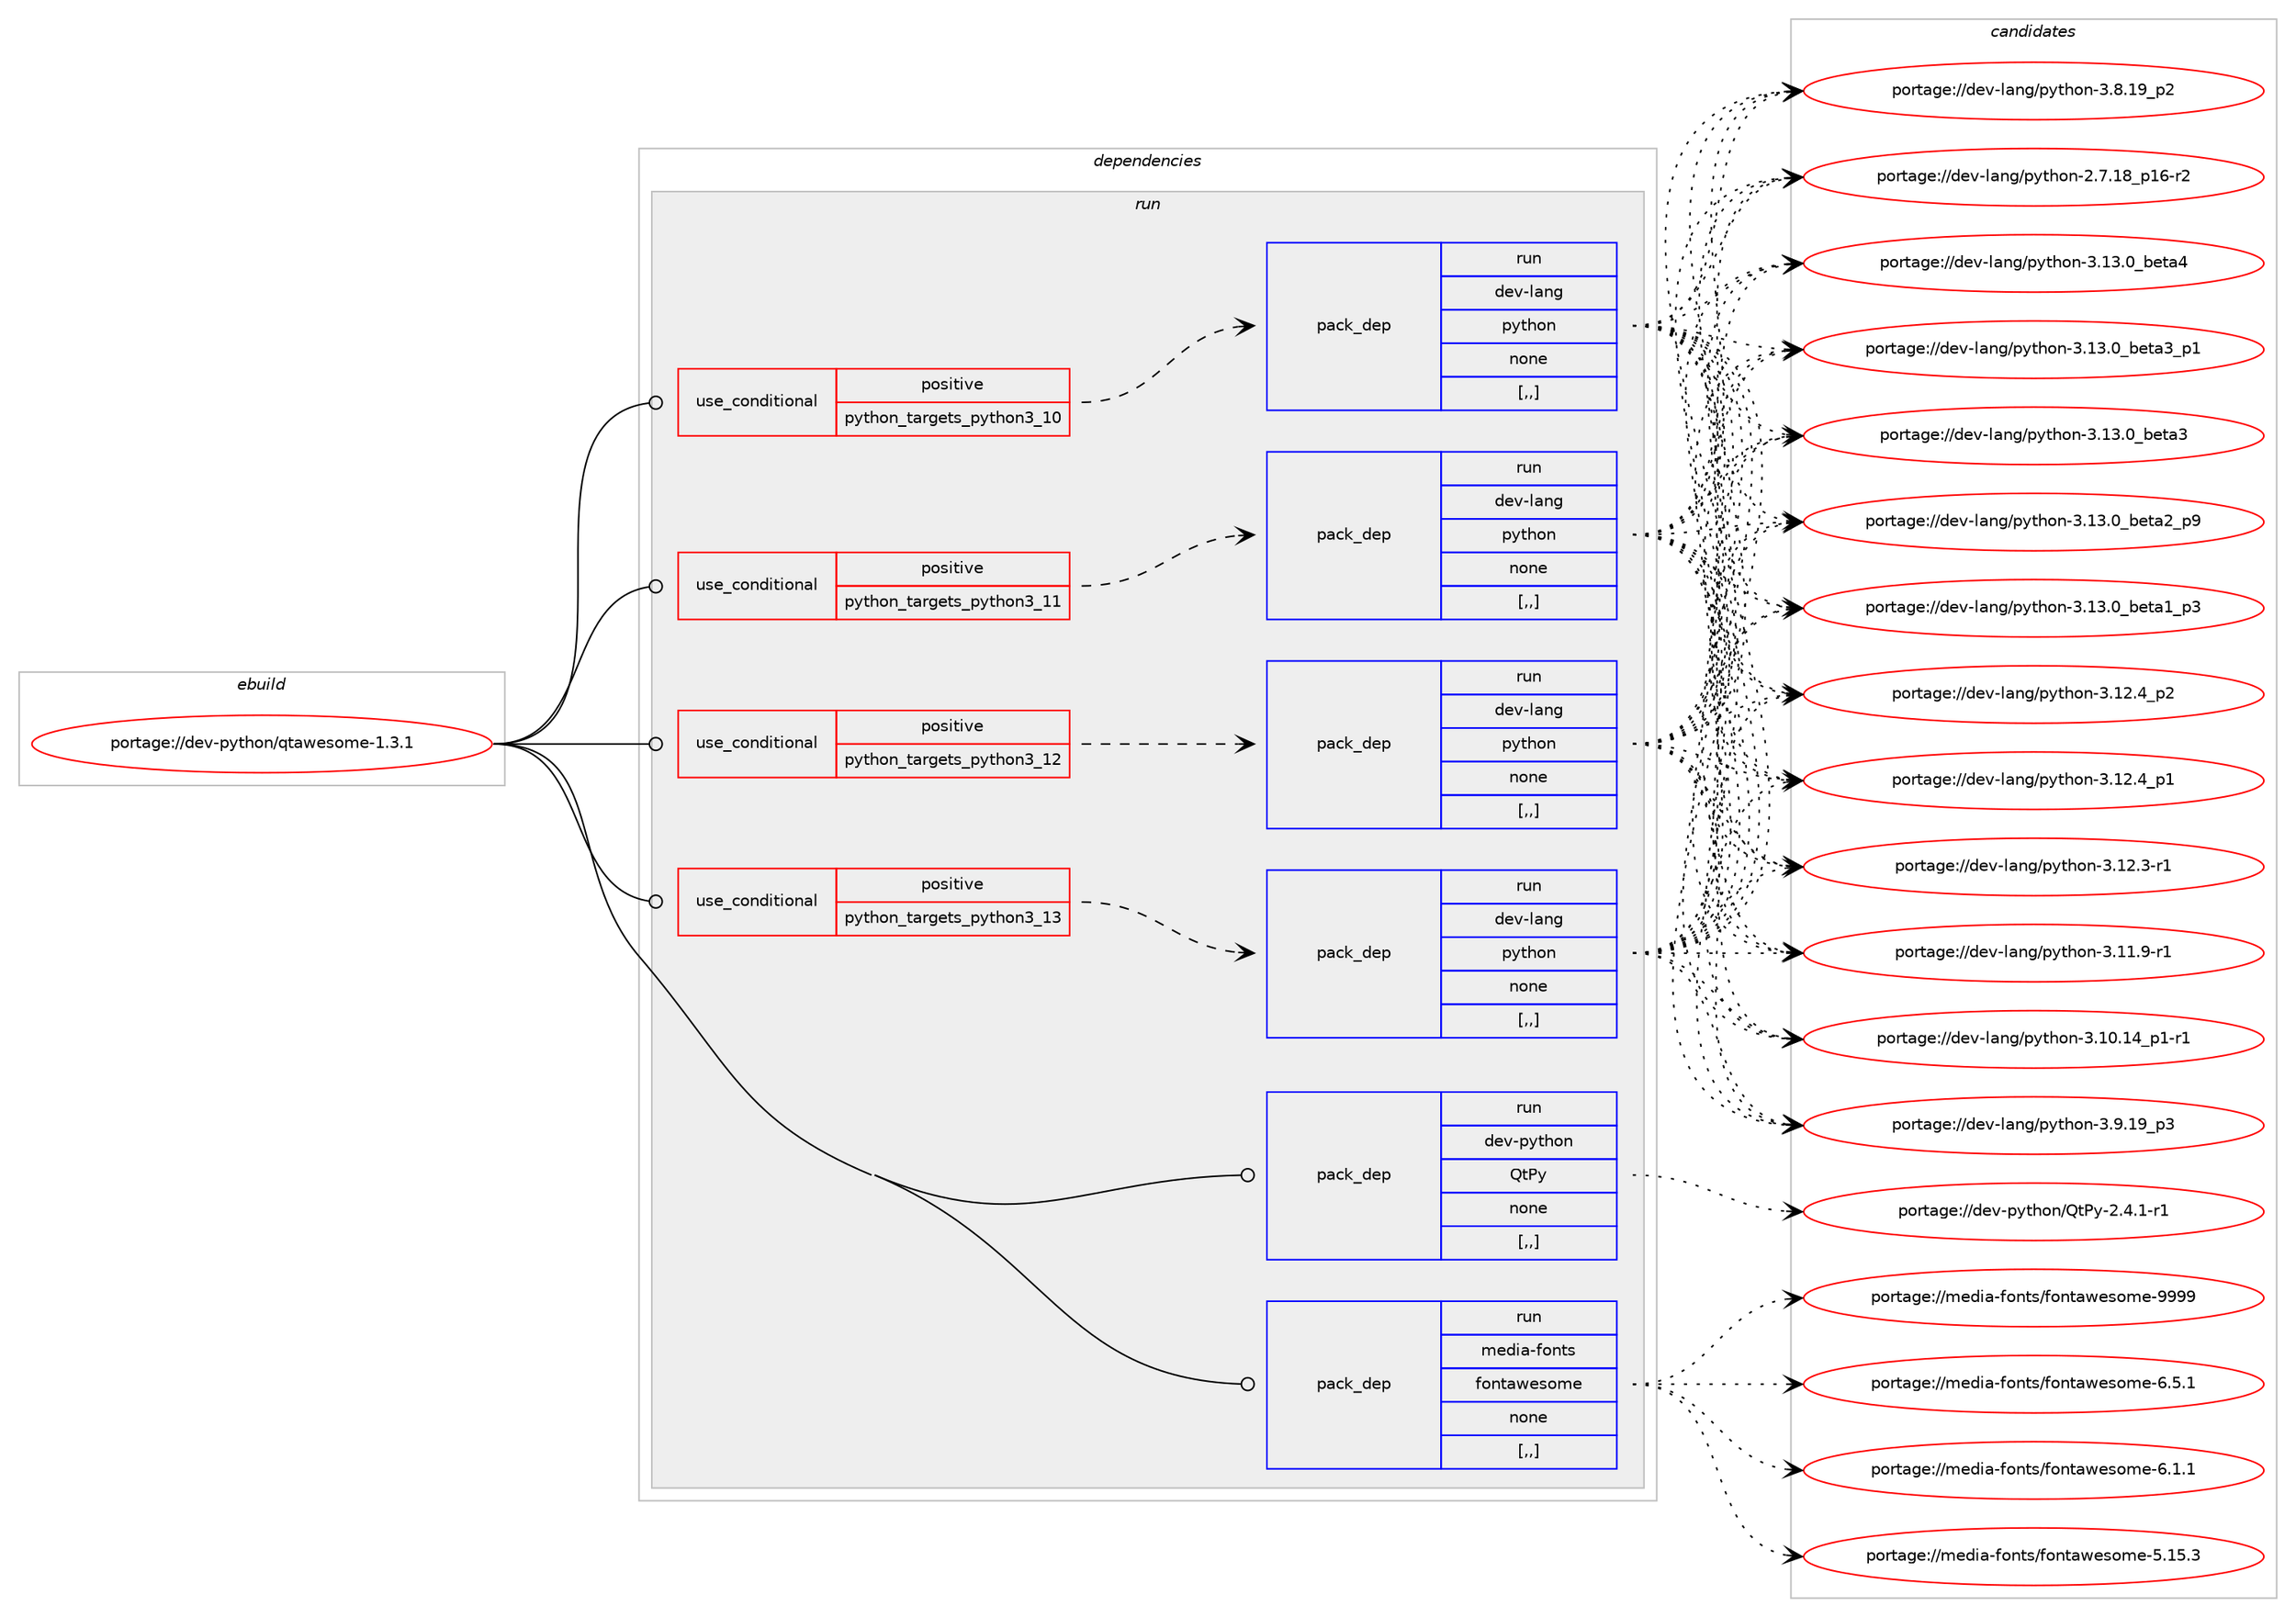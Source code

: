 digraph prolog {

# *************
# Graph options
# *************

newrank=true;
concentrate=true;
compound=true;
graph [rankdir=LR,fontname=Helvetica,fontsize=10,ranksep=1.5];#, ranksep=2.5, nodesep=0.2];
edge  [arrowhead=vee];
node  [fontname=Helvetica,fontsize=10];

# **********
# The ebuild
# **********

subgraph cluster_leftcol {
color=gray;
label=<<i>ebuild</i>>;
id [label="portage://dev-python/qtawesome-1.3.1", color=red, width=4, href="../dev-python/qtawesome-1.3.1.svg"];
}

# ****************
# The dependencies
# ****************

subgraph cluster_midcol {
color=gray;
label=<<i>dependencies</i>>;
subgraph cluster_compile {
fillcolor="#eeeeee";
style=filled;
label=<<i>compile</i>>;
}
subgraph cluster_compileandrun {
fillcolor="#eeeeee";
style=filled;
label=<<i>compile and run</i>>;
}
subgraph cluster_run {
fillcolor="#eeeeee";
style=filled;
label=<<i>run</i>>;
subgraph cond38842 {
dependency161613 [label=<<TABLE BORDER="0" CELLBORDER="1" CELLSPACING="0" CELLPADDING="4"><TR><TD ROWSPAN="3" CELLPADDING="10">use_conditional</TD></TR><TR><TD>positive</TD></TR><TR><TD>python_targets_python3_10</TD></TR></TABLE>>, shape=none, color=red];
subgraph pack121499 {
dependency161614 [label=<<TABLE BORDER="0" CELLBORDER="1" CELLSPACING="0" CELLPADDING="4" WIDTH="220"><TR><TD ROWSPAN="6" CELLPADDING="30">pack_dep</TD></TR><TR><TD WIDTH="110">run</TD></TR><TR><TD>dev-lang</TD></TR><TR><TD>python</TD></TR><TR><TD>none</TD></TR><TR><TD>[,,]</TD></TR></TABLE>>, shape=none, color=blue];
}
dependency161613:e -> dependency161614:w [weight=20,style="dashed",arrowhead="vee"];
}
id:e -> dependency161613:w [weight=20,style="solid",arrowhead="odot"];
subgraph cond38843 {
dependency161615 [label=<<TABLE BORDER="0" CELLBORDER="1" CELLSPACING="0" CELLPADDING="4"><TR><TD ROWSPAN="3" CELLPADDING="10">use_conditional</TD></TR><TR><TD>positive</TD></TR><TR><TD>python_targets_python3_11</TD></TR></TABLE>>, shape=none, color=red];
subgraph pack121500 {
dependency161616 [label=<<TABLE BORDER="0" CELLBORDER="1" CELLSPACING="0" CELLPADDING="4" WIDTH="220"><TR><TD ROWSPAN="6" CELLPADDING="30">pack_dep</TD></TR><TR><TD WIDTH="110">run</TD></TR><TR><TD>dev-lang</TD></TR><TR><TD>python</TD></TR><TR><TD>none</TD></TR><TR><TD>[,,]</TD></TR></TABLE>>, shape=none, color=blue];
}
dependency161615:e -> dependency161616:w [weight=20,style="dashed",arrowhead="vee"];
}
id:e -> dependency161615:w [weight=20,style="solid",arrowhead="odot"];
subgraph cond38844 {
dependency161617 [label=<<TABLE BORDER="0" CELLBORDER="1" CELLSPACING="0" CELLPADDING="4"><TR><TD ROWSPAN="3" CELLPADDING="10">use_conditional</TD></TR><TR><TD>positive</TD></TR><TR><TD>python_targets_python3_12</TD></TR></TABLE>>, shape=none, color=red];
subgraph pack121501 {
dependency161618 [label=<<TABLE BORDER="0" CELLBORDER="1" CELLSPACING="0" CELLPADDING="4" WIDTH="220"><TR><TD ROWSPAN="6" CELLPADDING="30">pack_dep</TD></TR><TR><TD WIDTH="110">run</TD></TR><TR><TD>dev-lang</TD></TR><TR><TD>python</TD></TR><TR><TD>none</TD></TR><TR><TD>[,,]</TD></TR></TABLE>>, shape=none, color=blue];
}
dependency161617:e -> dependency161618:w [weight=20,style="dashed",arrowhead="vee"];
}
id:e -> dependency161617:w [weight=20,style="solid",arrowhead="odot"];
subgraph cond38845 {
dependency161619 [label=<<TABLE BORDER="0" CELLBORDER="1" CELLSPACING="0" CELLPADDING="4"><TR><TD ROWSPAN="3" CELLPADDING="10">use_conditional</TD></TR><TR><TD>positive</TD></TR><TR><TD>python_targets_python3_13</TD></TR></TABLE>>, shape=none, color=red];
subgraph pack121502 {
dependency161620 [label=<<TABLE BORDER="0" CELLBORDER="1" CELLSPACING="0" CELLPADDING="4" WIDTH="220"><TR><TD ROWSPAN="6" CELLPADDING="30">pack_dep</TD></TR><TR><TD WIDTH="110">run</TD></TR><TR><TD>dev-lang</TD></TR><TR><TD>python</TD></TR><TR><TD>none</TD></TR><TR><TD>[,,]</TD></TR></TABLE>>, shape=none, color=blue];
}
dependency161619:e -> dependency161620:w [weight=20,style="dashed",arrowhead="vee"];
}
id:e -> dependency161619:w [weight=20,style="solid",arrowhead="odot"];
subgraph pack121503 {
dependency161621 [label=<<TABLE BORDER="0" CELLBORDER="1" CELLSPACING="0" CELLPADDING="4" WIDTH="220"><TR><TD ROWSPAN="6" CELLPADDING="30">pack_dep</TD></TR><TR><TD WIDTH="110">run</TD></TR><TR><TD>dev-python</TD></TR><TR><TD>QtPy</TD></TR><TR><TD>none</TD></TR><TR><TD>[,,]</TD></TR></TABLE>>, shape=none, color=blue];
}
id:e -> dependency161621:w [weight=20,style="solid",arrowhead="odot"];
subgraph pack121504 {
dependency161622 [label=<<TABLE BORDER="0" CELLBORDER="1" CELLSPACING="0" CELLPADDING="4" WIDTH="220"><TR><TD ROWSPAN="6" CELLPADDING="30">pack_dep</TD></TR><TR><TD WIDTH="110">run</TD></TR><TR><TD>media-fonts</TD></TR><TR><TD>fontawesome</TD></TR><TR><TD>none</TD></TR><TR><TD>[,,]</TD></TR></TABLE>>, shape=none, color=blue];
}
id:e -> dependency161622:w [weight=20,style="solid",arrowhead="odot"];
}
}

# **************
# The candidates
# **************

subgraph cluster_choices {
rank=same;
color=gray;
label=<<i>candidates</i>>;

subgraph choice121499 {
color=black;
nodesep=1;
choice1001011184510897110103471121211161041111104551464951464895981011169752 [label="portage://dev-lang/python-3.13.0_beta4", color=red, width=4,href="../dev-lang/python-3.13.0_beta4.svg"];
choice10010111845108971101034711212111610411111045514649514648959810111697519511249 [label="portage://dev-lang/python-3.13.0_beta3_p1", color=red, width=4,href="../dev-lang/python-3.13.0_beta3_p1.svg"];
choice1001011184510897110103471121211161041111104551464951464895981011169751 [label="portage://dev-lang/python-3.13.0_beta3", color=red, width=4,href="../dev-lang/python-3.13.0_beta3.svg"];
choice10010111845108971101034711212111610411111045514649514648959810111697509511257 [label="portage://dev-lang/python-3.13.0_beta2_p9", color=red, width=4,href="../dev-lang/python-3.13.0_beta2_p9.svg"];
choice10010111845108971101034711212111610411111045514649514648959810111697499511251 [label="portage://dev-lang/python-3.13.0_beta1_p3", color=red, width=4,href="../dev-lang/python-3.13.0_beta1_p3.svg"];
choice100101118451089711010347112121116104111110455146495046529511250 [label="portage://dev-lang/python-3.12.4_p2", color=red, width=4,href="../dev-lang/python-3.12.4_p2.svg"];
choice100101118451089711010347112121116104111110455146495046529511249 [label="portage://dev-lang/python-3.12.4_p1", color=red, width=4,href="../dev-lang/python-3.12.4_p1.svg"];
choice100101118451089711010347112121116104111110455146495046514511449 [label="portage://dev-lang/python-3.12.3-r1", color=red, width=4,href="../dev-lang/python-3.12.3-r1.svg"];
choice100101118451089711010347112121116104111110455146494946574511449 [label="portage://dev-lang/python-3.11.9-r1", color=red, width=4,href="../dev-lang/python-3.11.9-r1.svg"];
choice100101118451089711010347112121116104111110455146494846495295112494511449 [label="portage://dev-lang/python-3.10.14_p1-r1", color=red, width=4,href="../dev-lang/python-3.10.14_p1-r1.svg"];
choice100101118451089711010347112121116104111110455146574649579511251 [label="portage://dev-lang/python-3.9.19_p3", color=red, width=4,href="../dev-lang/python-3.9.19_p3.svg"];
choice100101118451089711010347112121116104111110455146564649579511250 [label="portage://dev-lang/python-3.8.19_p2", color=red, width=4,href="../dev-lang/python-3.8.19_p2.svg"];
choice100101118451089711010347112121116104111110455046554649569511249544511450 [label="portage://dev-lang/python-2.7.18_p16-r2", color=red, width=4,href="../dev-lang/python-2.7.18_p16-r2.svg"];
dependency161614:e -> choice1001011184510897110103471121211161041111104551464951464895981011169752:w [style=dotted,weight="100"];
dependency161614:e -> choice10010111845108971101034711212111610411111045514649514648959810111697519511249:w [style=dotted,weight="100"];
dependency161614:e -> choice1001011184510897110103471121211161041111104551464951464895981011169751:w [style=dotted,weight="100"];
dependency161614:e -> choice10010111845108971101034711212111610411111045514649514648959810111697509511257:w [style=dotted,weight="100"];
dependency161614:e -> choice10010111845108971101034711212111610411111045514649514648959810111697499511251:w [style=dotted,weight="100"];
dependency161614:e -> choice100101118451089711010347112121116104111110455146495046529511250:w [style=dotted,weight="100"];
dependency161614:e -> choice100101118451089711010347112121116104111110455146495046529511249:w [style=dotted,weight="100"];
dependency161614:e -> choice100101118451089711010347112121116104111110455146495046514511449:w [style=dotted,weight="100"];
dependency161614:e -> choice100101118451089711010347112121116104111110455146494946574511449:w [style=dotted,weight="100"];
dependency161614:e -> choice100101118451089711010347112121116104111110455146494846495295112494511449:w [style=dotted,weight="100"];
dependency161614:e -> choice100101118451089711010347112121116104111110455146574649579511251:w [style=dotted,weight="100"];
dependency161614:e -> choice100101118451089711010347112121116104111110455146564649579511250:w [style=dotted,weight="100"];
dependency161614:e -> choice100101118451089711010347112121116104111110455046554649569511249544511450:w [style=dotted,weight="100"];
}
subgraph choice121500 {
color=black;
nodesep=1;
choice1001011184510897110103471121211161041111104551464951464895981011169752 [label="portage://dev-lang/python-3.13.0_beta4", color=red, width=4,href="../dev-lang/python-3.13.0_beta4.svg"];
choice10010111845108971101034711212111610411111045514649514648959810111697519511249 [label="portage://dev-lang/python-3.13.0_beta3_p1", color=red, width=4,href="../dev-lang/python-3.13.0_beta3_p1.svg"];
choice1001011184510897110103471121211161041111104551464951464895981011169751 [label="portage://dev-lang/python-3.13.0_beta3", color=red, width=4,href="../dev-lang/python-3.13.0_beta3.svg"];
choice10010111845108971101034711212111610411111045514649514648959810111697509511257 [label="portage://dev-lang/python-3.13.0_beta2_p9", color=red, width=4,href="../dev-lang/python-3.13.0_beta2_p9.svg"];
choice10010111845108971101034711212111610411111045514649514648959810111697499511251 [label="portage://dev-lang/python-3.13.0_beta1_p3", color=red, width=4,href="../dev-lang/python-3.13.0_beta1_p3.svg"];
choice100101118451089711010347112121116104111110455146495046529511250 [label="portage://dev-lang/python-3.12.4_p2", color=red, width=4,href="../dev-lang/python-3.12.4_p2.svg"];
choice100101118451089711010347112121116104111110455146495046529511249 [label="portage://dev-lang/python-3.12.4_p1", color=red, width=4,href="../dev-lang/python-3.12.4_p1.svg"];
choice100101118451089711010347112121116104111110455146495046514511449 [label="portage://dev-lang/python-3.12.3-r1", color=red, width=4,href="../dev-lang/python-3.12.3-r1.svg"];
choice100101118451089711010347112121116104111110455146494946574511449 [label="portage://dev-lang/python-3.11.9-r1", color=red, width=4,href="../dev-lang/python-3.11.9-r1.svg"];
choice100101118451089711010347112121116104111110455146494846495295112494511449 [label="portage://dev-lang/python-3.10.14_p1-r1", color=red, width=4,href="../dev-lang/python-3.10.14_p1-r1.svg"];
choice100101118451089711010347112121116104111110455146574649579511251 [label="portage://dev-lang/python-3.9.19_p3", color=red, width=4,href="../dev-lang/python-3.9.19_p3.svg"];
choice100101118451089711010347112121116104111110455146564649579511250 [label="portage://dev-lang/python-3.8.19_p2", color=red, width=4,href="../dev-lang/python-3.8.19_p2.svg"];
choice100101118451089711010347112121116104111110455046554649569511249544511450 [label="portage://dev-lang/python-2.7.18_p16-r2", color=red, width=4,href="../dev-lang/python-2.7.18_p16-r2.svg"];
dependency161616:e -> choice1001011184510897110103471121211161041111104551464951464895981011169752:w [style=dotted,weight="100"];
dependency161616:e -> choice10010111845108971101034711212111610411111045514649514648959810111697519511249:w [style=dotted,weight="100"];
dependency161616:e -> choice1001011184510897110103471121211161041111104551464951464895981011169751:w [style=dotted,weight="100"];
dependency161616:e -> choice10010111845108971101034711212111610411111045514649514648959810111697509511257:w [style=dotted,weight="100"];
dependency161616:e -> choice10010111845108971101034711212111610411111045514649514648959810111697499511251:w [style=dotted,weight="100"];
dependency161616:e -> choice100101118451089711010347112121116104111110455146495046529511250:w [style=dotted,weight="100"];
dependency161616:e -> choice100101118451089711010347112121116104111110455146495046529511249:w [style=dotted,weight="100"];
dependency161616:e -> choice100101118451089711010347112121116104111110455146495046514511449:w [style=dotted,weight="100"];
dependency161616:e -> choice100101118451089711010347112121116104111110455146494946574511449:w [style=dotted,weight="100"];
dependency161616:e -> choice100101118451089711010347112121116104111110455146494846495295112494511449:w [style=dotted,weight="100"];
dependency161616:e -> choice100101118451089711010347112121116104111110455146574649579511251:w [style=dotted,weight="100"];
dependency161616:e -> choice100101118451089711010347112121116104111110455146564649579511250:w [style=dotted,weight="100"];
dependency161616:e -> choice100101118451089711010347112121116104111110455046554649569511249544511450:w [style=dotted,weight="100"];
}
subgraph choice121501 {
color=black;
nodesep=1;
choice1001011184510897110103471121211161041111104551464951464895981011169752 [label="portage://dev-lang/python-3.13.0_beta4", color=red, width=4,href="../dev-lang/python-3.13.0_beta4.svg"];
choice10010111845108971101034711212111610411111045514649514648959810111697519511249 [label="portage://dev-lang/python-3.13.0_beta3_p1", color=red, width=4,href="../dev-lang/python-3.13.0_beta3_p1.svg"];
choice1001011184510897110103471121211161041111104551464951464895981011169751 [label="portage://dev-lang/python-3.13.0_beta3", color=red, width=4,href="../dev-lang/python-3.13.0_beta3.svg"];
choice10010111845108971101034711212111610411111045514649514648959810111697509511257 [label="portage://dev-lang/python-3.13.0_beta2_p9", color=red, width=4,href="../dev-lang/python-3.13.0_beta2_p9.svg"];
choice10010111845108971101034711212111610411111045514649514648959810111697499511251 [label="portage://dev-lang/python-3.13.0_beta1_p3", color=red, width=4,href="../dev-lang/python-3.13.0_beta1_p3.svg"];
choice100101118451089711010347112121116104111110455146495046529511250 [label="portage://dev-lang/python-3.12.4_p2", color=red, width=4,href="../dev-lang/python-3.12.4_p2.svg"];
choice100101118451089711010347112121116104111110455146495046529511249 [label="portage://dev-lang/python-3.12.4_p1", color=red, width=4,href="../dev-lang/python-3.12.4_p1.svg"];
choice100101118451089711010347112121116104111110455146495046514511449 [label="portage://dev-lang/python-3.12.3-r1", color=red, width=4,href="../dev-lang/python-3.12.3-r1.svg"];
choice100101118451089711010347112121116104111110455146494946574511449 [label="portage://dev-lang/python-3.11.9-r1", color=red, width=4,href="../dev-lang/python-3.11.9-r1.svg"];
choice100101118451089711010347112121116104111110455146494846495295112494511449 [label="portage://dev-lang/python-3.10.14_p1-r1", color=red, width=4,href="../dev-lang/python-3.10.14_p1-r1.svg"];
choice100101118451089711010347112121116104111110455146574649579511251 [label="portage://dev-lang/python-3.9.19_p3", color=red, width=4,href="../dev-lang/python-3.9.19_p3.svg"];
choice100101118451089711010347112121116104111110455146564649579511250 [label="portage://dev-lang/python-3.8.19_p2", color=red, width=4,href="../dev-lang/python-3.8.19_p2.svg"];
choice100101118451089711010347112121116104111110455046554649569511249544511450 [label="portage://dev-lang/python-2.7.18_p16-r2", color=red, width=4,href="../dev-lang/python-2.7.18_p16-r2.svg"];
dependency161618:e -> choice1001011184510897110103471121211161041111104551464951464895981011169752:w [style=dotted,weight="100"];
dependency161618:e -> choice10010111845108971101034711212111610411111045514649514648959810111697519511249:w [style=dotted,weight="100"];
dependency161618:e -> choice1001011184510897110103471121211161041111104551464951464895981011169751:w [style=dotted,weight="100"];
dependency161618:e -> choice10010111845108971101034711212111610411111045514649514648959810111697509511257:w [style=dotted,weight="100"];
dependency161618:e -> choice10010111845108971101034711212111610411111045514649514648959810111697499511251:w [style=dotted,weight="100"];
dependency161618:e -> choice100101118451089711010347112121116104111110455146495046529511250:w [style=dotted,weight="100"];
dependency161618:e -> choice100101118451089711010347112121116104111110455146495046529511249:w [style=dotted,weight="100"];
dependency161618:e -> choice100101118451089711010347112121116104111110455146495046514511449:w [style=dotted,weight="100"];
dependency161618:e -> choice100101118451089711010347112121116104111110455146494946574511449:w [style=dotted,weight="100"];
dependency161618:e -> choice100101118451089711010347112121116104111110455146494846495295112494511449:w [style=dotted,weight="100"];
dependency161618:e -> choice100101118451089711010347112121116104111110455146574649579511251:w [style=dotted,weight="100"];
dependency161618:e -> choice100101118451089711010347112121116104111110455146564649579511250:w [style=dotted,weight="100"];
dependency161618:e -> choice100101118451089711010347112121116104111110455046554649569511249544511450:w [style=dotted,weight="100"];
}
subgraph choice121502 {
color=black;
nodesep=1;
choice1001011184510897110103471121211161041111104551464951464895981011169752 [label="portage://dev-lang/python-3.13.0_beta4", color=red, width=4,href="../dev-lang/python-3.13.0_beta4.svg"];
choice10010111845108971101034711212111610411111045514649514648959810111697519511249 [label="portage://dev-lang/python-3.13.0_beta3_p1", color=red, width=4,href="../dev-lang/python-3.13.0_beta3_p1.svg"];
choice1001011184510897110103471121211161041111104551464951464895981011169751 [label="portage://dev-lang/python-3.13.0_beta3", color=red, width=4,href="../dev-lang/python-3.13.0_beta3.svg"];
choice10010111845108971101034711212111610411111045514649514648959810111697509511257 [label="portage://dev-lang/python-3.13.0_beta2_p9", color=red, width=4,href="../dev-lang/python-3.13.0_beta2_p9.svg"];
choice10010111845108971101034711212111610411111045514649514648959810111697499511251 [label="portage://dev-lang/python-3.13.0_beta1_p3", color=red, width=4,href="../dev-lang/python-3.13.0_beta1_p3.svg"];
choice100101118451089711010347112121116104111110455146495046529511250 [label="portage://dev-lang/python-3.12.4_p2", color=red, width=4,href="../dev-lang/python-3.12.4_p2.svg"];
choice100101118451089711010347112121116104111110455146495046529511249 [label="portage://dev-lang/python-3.12.4_p1", color=red, width=4,href="../dev-lang/python-3.12.4_p1.svg"];
choice100101118451089711010347112121116104111110455146495046514511449 [label="portage://dev-lang/python-3.12.3-r1", color=red, width=4,href="../dev-lang/python-3.12.3-r1.svg"];
choice100101118451089711010347112121116104111110455146494946574511449 [label="portage://dev-lang/python-3.11.9-r1", color=red, width=4,href="../dev-lang/python-3.11.9-r1.svg"];
choice100101118451089711010347112121116104111110455146494846495295112494511449 [label="portage://dev-lang/python-3.10.14_p1-r1", color=red, width=4,href="../dev-lang/python-3.10.14_p1-r1.svg"];
choice100101118451089711010347112121116104111110455146574649579511251 [label="portage://dev-lang/python-3.9.19_p3", color=red, width=4,href="../dev-lang/python-3.9.19_p3.svg"];
choice100101118451089711010347112121116104111110455146564649579511250 [label="portage://dev-lang/python-3.8.19_p2", color=red, width=4,href="../dev-lang/python-3.8.19_p2.svg"];
choice100101118451089711010347112121116104111110455046554649569511249544511450 [label="portage://dev-lang/python-2.7.18_p16-r2", color=red, width=4,href="../dev-lang/python-2.7.18_p16-r2.svg"];
dependency161620:e -> choice1001011184510897110103471121211161041111104551464951464895981011169752:w [style=dotted,weight="100"];
dependency161620:e -> choice10010111845108971101034711212111610411111045514649514648959810111697519511249:w [style=dotted,weight="100"];
dependency161620:e -> choice1001011184510897110103471121211161041111104551464951464895981011169751:w [style=dotted,weight="100"];
dependency161620:e -> choice10010111845108971101034711212111610411111045514649514648959810111697509511257:w [style=dotted,weight="100"];
dependency161620:e -> choice10010111845108971101034711212111610411111045514649514648959810111697499511251:w [style=dotted,weight="100"];
dependency161620:e -> choice100101118451089711010347112121116104111110455146495046529511250:w [style=dotted,weight="100"];
dependency161620:e -> choice100101118451089711010347112121116104111110455146495046529511249:w [style=dotted,weight="100"];
dependency161620:e -> choice100101118451089711010347112121116104111110455146495046514511449:w [style=dotted,weight="100"];
dependency161620:e -> choice100101118451089711010347112121116104111110455146494946574511449:w [style=dotted,weight="100"];
dependency161620:e -> choice100101118451089711010347112121116104111110455146494846495295112494511449:w [style=dotted,weight="100"];
dependency161620:e -> choice100101118451089711010347112121116104111110455146574649579511251:w [style=dotted,weight="100"];
dependency161620:e -> choice100101118451089711010347112121116104111110455146564649579511250:w [style=dotted,weight="100"];
dependency161620:e -> choice100101118451089711010347112121116104111110455046554649569511249544511450:w [style=dotted,weight="100"];
}
subgraph choice121503 {
color=black;
nodesep=1;
choice100101118451121211161041111104781116801214550465246494511449 [label="portage://dev-python/QtPy-2.4.1-r1", color=red, width=4,href="../dev-python/QtPy-2.4.1-r1.svg"];
dependency161621:e -> choice100101118451121211161041111104781116801214550465246494511449:w [style=dotted,weight="100"];
}
subgraph choice121504 {
color=black;
nodesep=1;
choice109101100105974510211111011611547102111110116971191011151111091014557575757 [label="portage://media-fonts/fontawesome-9999", color=red, width=4,href="../media-fonts/fontawesome-9999.svg"];
choice10910110010597451021111101161154710211111011697119101115111109101455446534649 [label="portage://media-fonts/fontawesome-6.5.1", color=red, width=4,href="../media-fonts/fontawesome-6.5.1.svg"];
choice10910110010597451021111101161154710211111011697119101115111109101455446494649 [label="portage://media-fonts/fontawesome-6.1.1", color=red, width=4,href="../media-fonts/fontawesome-6.1.1.svg"];
choice1091011001059745102111110116115471021111101169711910111511110910145534649534651 [label="portage://media-fonts/fontawesome-5.15.3", color=red, width=4,href="../media-fonts/fontawesome-5.15.3.svg"];
dependency161622:e -> choice109101100105974510211111011611547102111110116971191011151111091014557575757:w [style=dotted,weight="100"];
dependency161622:e -> choice10910110010597451021111101161154710211111011697119101115111109101455446534649:w [style=dotted,weight="100"];
dependency161622:e -> choice10910110010597451021111101161154710211111011697119101115111109101455446494649:w [style=dotted,weight="100"];
dependency161622:e -> choice1091011001059745102111110116115471021111101169711910111511110910145534649534651:w [style=dotted,weight="100"];
}
}

}
